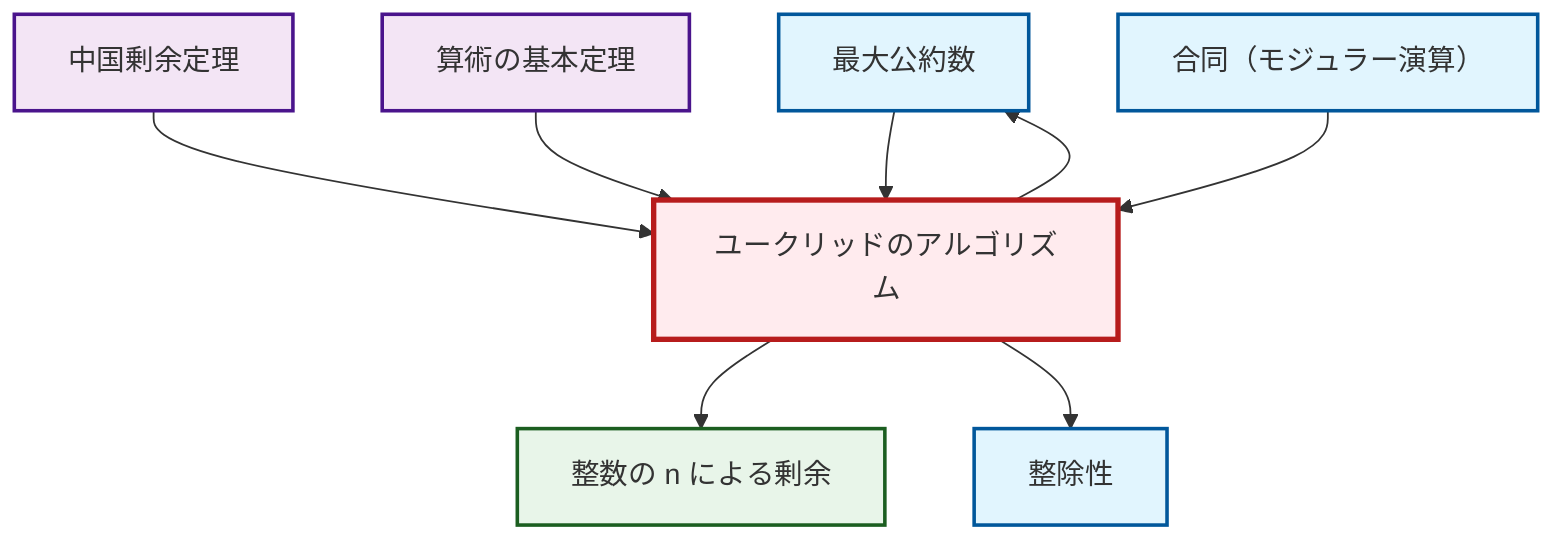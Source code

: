 graph TD
    classDef definition fill:#e1f5fe,stroke:#01579b,stroke-width:2px
    classDef theorem fill:#f3e5f5,stroke:#4a148c,stroke-width:2px
    classDef axiom fill:#fff3e0,stroke:#e65100,stroke-width:2px
    classDef example fill:#e8f5e9,stroke:#1b5e20,stroke-width:2px
    classDef current fill:#ffebee,stroke:#b71c1c,stroke-width:3px
    def-gcd["最大公約数"]:::definition
    thm-chinese-remainder["中国剰余定理"]:::theorem
    def-divisibility["整除性"]:::definition
    def-congruence["合同（モジュラー演算）"]:::definition
    thm-fundamental-arithmetic["算術の基本定理"]:::theorem
    thm-euclidean-algorithm["ユークリッドのアルゴリズム"]:::theorem
    ex-quotient-integers-mod-n["整数の n による剰余"]:::example
    thm-chinese-remainder --> thm-euclidean-algorithm
    thm-euclidean-algorithm --> def-gcd
    thm-euclidean-algorithm --> ex-quotient-integers-mod-n
    def-gcd --> thm-euclidean-algorithm
    thm-fundamental-arithmetic --> thm-euclidean-algorithm
    thm-euclidean-algorithm --> def-divisibility
    def-congruence --> thm-euclidean-algorithm
    class thm-euclidean-algorithm current